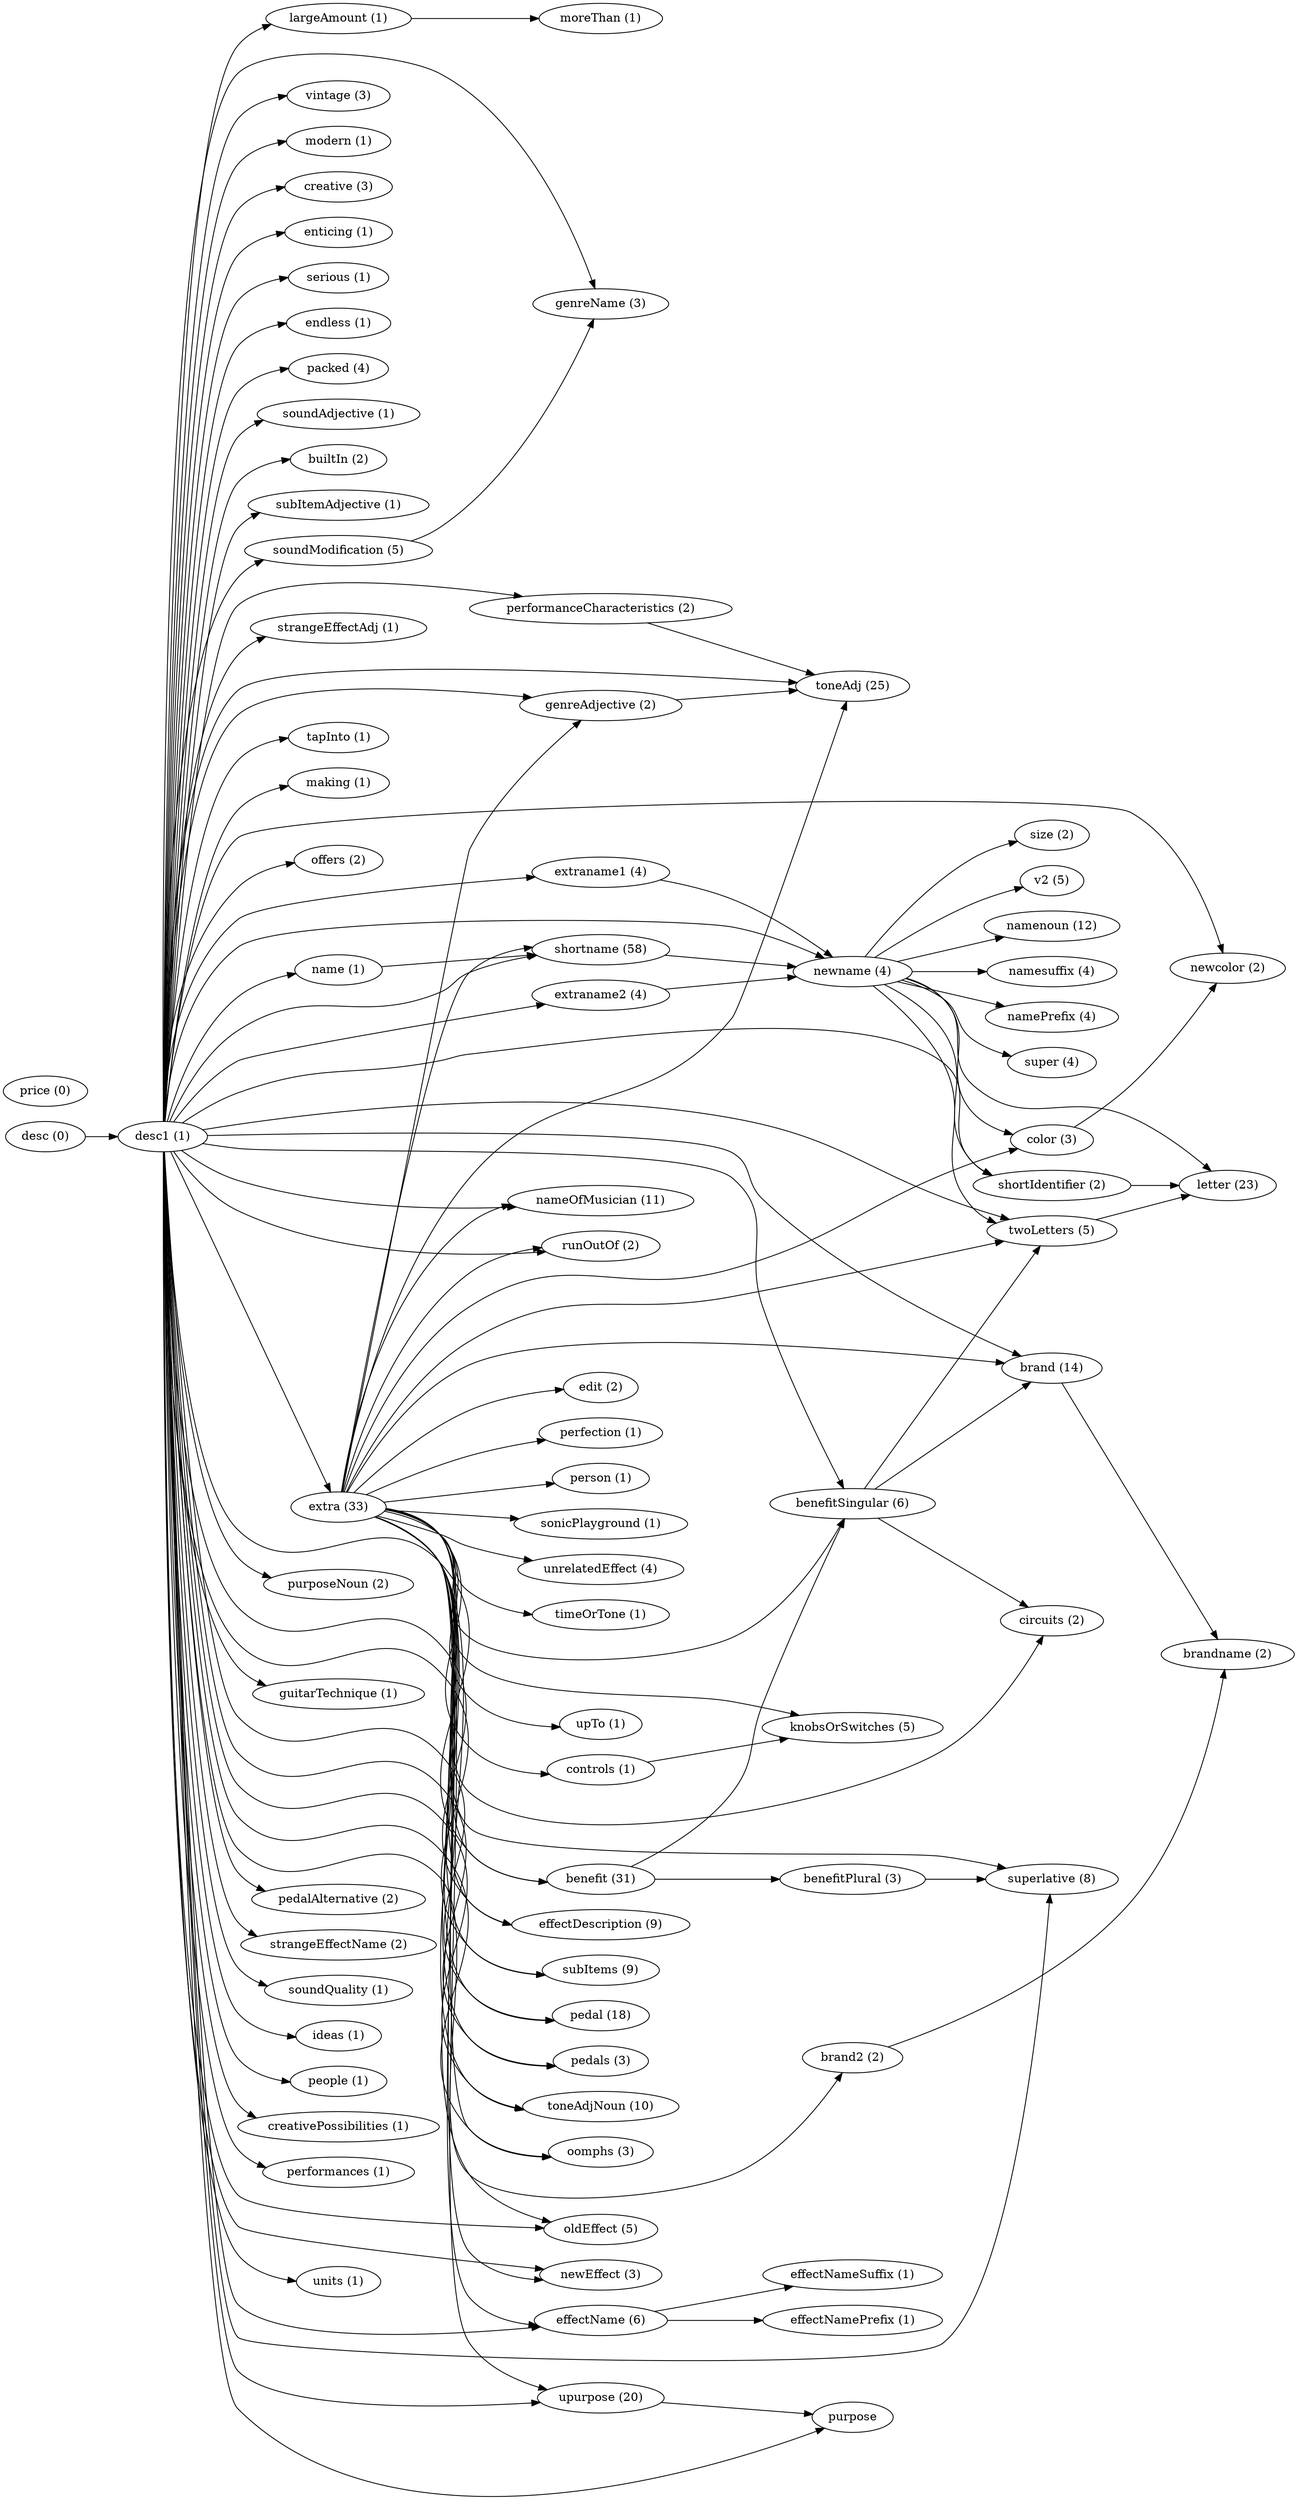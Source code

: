
  digraph grammar {
    rankdir=LR;
    nameOfMusician[label="nameOfMusician (11)"];
superlative[label="superlative (8)"];
vintage[label="vintage (3)"];
modern[label="modern (1)"];
creative[label="creative (3)"];
enticing[label="enticing (1)"];
serious[label="serious (1)"];
endless[label="endless (1)"];
packed[label="packed (4)"];
soundAdjective[label="soundAdjective (1)"];
moreThan[label="moreThan (1)"];
upTo[label="upTo (1)"];
builtIn[label="builtIn (2)"];
subItemAdjective[label="subItemAdjective (1)"];
largeAmount[label="largeAmount (1)"];
toneAdj[label="toneAdj (25)"];
strangeEffectAdj[label="strangeEffectAdj (1)"];
genreAdjective[label="genreAdjective (2)"];
genreName[label="genreName (3)"];
edit[label="edit (2)"];
tapInto[label="tapInto (1)"];
making[label="making (1)"];
runOutOf[label="runOutOf (2)"];
offers[label="offers (2)"];
soundModification[label="soundModification (5)"];
price[label="price (0)"];
name[label="name (1)"];
shortname[label="shortname (58)"];
newname[label="newname (4)"];
super[label="super (4)"];
size[label="size (2)"];
v2[label="v2 (5)"];
color[label="color (3)"];
newcolor[label="newcolor (2)"];
namenoun[label="namenoun (12)"];
namesuffix[label="namesuffix (4)"];
namePrefix[label="namePrefix (4)"];
brand[label="brand (14)"];
brand2[label="brand2 (2)"];
brandname[label="brandname (2)"];
twoLetters[label="twoLetters (5)"];
letter[label="letter (23)"];
shortIdentifier[label="shortIdentifier (2)"];
extraname1[label="extraname1 (4)"];
extraname2[label="extraname2 (4)"];
upurpose[label="upurpose (20)"];
desc[label="desc (0)"];
desc1[label="desc1 (1)"];
extra[label="extra (33)"];
purposeNoun[label="purposeNoun (2)"];
effectDescription[label="effectDescription (9)"];
subItems[label="subItems (9)"];
guitarTechnique[label="guitarTechnique (1)"];
effectName[label="effectName (6)"];
effectNamePrefix[label="effectNamePrefix (1)"];
effectNameSuffix[label="effectNameSuffix (1)"];
benefit[label="benefit (31)"];
benefitSingular[label="benefitSingular (6)"];
benefitPlural[label="benefitPlural (3)"];
pedal[label="pedal (18)"];
pedals[label="pedals (3)"];
pedalAlternative[label="pedalAlternative (2)"];
strangeEffectName[label="strangeEffectName (2)"];
soundQuality[label="soundQuality (1)"];
perfection[label="perfection (1)"];
ideas[label="ideas (1)"];
controls[label="controls (1)"];
knobsOrSwitches[label="knobsOrSwitches (5)"];
people[label="people (1)"];
person[label="person (1)"];
creativePossibilities[label="creativePossibilities (1)"];
sonicPlayground[label="sonicPlayground (1)"];
performances[label="performances (1)"];
toneAdjNoun[label="toneAdjNoun (10)"];
unrelatedEffect[label="unrelatedEffect (4)"];
performanceCharacteristics[label="performanceCharacteristics (2)"];
units[label="units (1)"];
oomphs[label="oomphs (3)"];
timeOrTone[label="timeOrTone (1)"];
oldEffect[label="oldEffect (5)"];
newEffect[label="newEffect (3)"];
circuits[label="circuits (2)"];
    largeAmount -> moreThan;
genreAdjective -> toneAdj;
soundModification -> genreName;
name -> shortname;
shortname -> newname;
newname -> namenoun;
newname -> super;
newname -> namePrefix;
newname -> v2;
newname -> namesuffix;
newname -> size;
newname -> color;
newname -> twoLetters;
newname -> shortIdentifier;
newname -> letter;
color -> newcolor;
brand -> brandname;
brand2 -> brandname;
twoLetters -> letter;
shortIdentifier -> letter;
extraname1 -> newname;
extraname2 -> newname;
upurpose -> purpose;
desc -> desc1;
desc1 -> shortname;
desc1 -> benefitSingular;
desc1 -> superlative;
desc1 -> making;
desc1 -> upurpose;
desc1 -> performances;
desc1 -> performanceCharacteristics;
desc1 -> tapInto;
desc1 -> largeAmount;
desc1 -> builtIn;
desc1 -> subItems;
desc1 -> extra;
desc1 -> packed;
desc1 -> brand;
desc1 -> shortIdentifier;
desc1 -> soundAdjective;
desc1 -> serious;
desc1 -> people;
desc1 -> runOutOf;
desc1 -> ideas;
desc1 -> subItemAdjective;
desc1 -> endless;
desc1 -> creativePossibilities;
desc1 -> offers;
desc1 -> enticing;
desc1 -> creative;
desc1 -> vintage;
desc1 -> oldEffect;
desc1 -> modern;
desc1 -> newEffect;
desc1 -> soundQuality;
desc1 -> pedal;
desc1 -> newname;
desc1 -> pedalAlternative;
desc1 -> extraname1;
desc1 -> extraname2;
desc1 -> toneAdjNoun;
desc1 -> effectDescription;
desc1 -> soundModification;
desc1 -> brand2;
desc1 -> units;
desc1 -> benefit;
desc1 -> genreAdjective;
desc1 -> genreName;
desc1 -> guitarTechnique;
desc1 -> nameOfMusician;
desc1 -> toneAdj;
desc1 -> strangeEffectName;
desc1 -> strangeEffectAdj;
desc1 -> pedals;
desc1 -> purposeNoun;
desc1 -> effectName;
desc1 -> oomphs;
desc1 -> purpose;
desc1 -> name;
desc1 -> newcolor;
desc1 -> twoLetters;
extra -> shortname;
extra -> circuits;
extra -> controls;
extra -> edit;
extra -> perfection;
extra -> benefit;
extra -> sonicPlayground;
extra -> upTo;
extra -> oomphs;
extra -> runOutOf;
extra -> timeOrTone;
extra -> knobsOrSwitches;
extra -> upurpose;
extra -> benefitSingular;
extra -> toneAdjNoun;
extra -> toneAdj;
extra -> superlative;
extra -> subItems;
extra -> effectName;
extra -> brand;
extra -> genreAdjective;
extra -> effectDescription;
extra -> person;
extra -> unrelatedEffect;
extra -> oldEffect;
extra -> newEffect;
extra -> twoLetters;
extra -> pedals;
extra -> pedal;
extra -> nameOfMusician;
extra -> color;
effectName -> effectNamePrefix;
effectName -> effectNameSuffix;
benefit -> benefitSingular;
benefit -> benefitPlural;
benefitSingular -> brand;
benefitSingular -> circuits;
benefitSingular -> twoLetters;
benefitPlural -> superlative;
controls -> knobsOrSwitches;
performanceCharacteristics -> toneAdj;
  }

